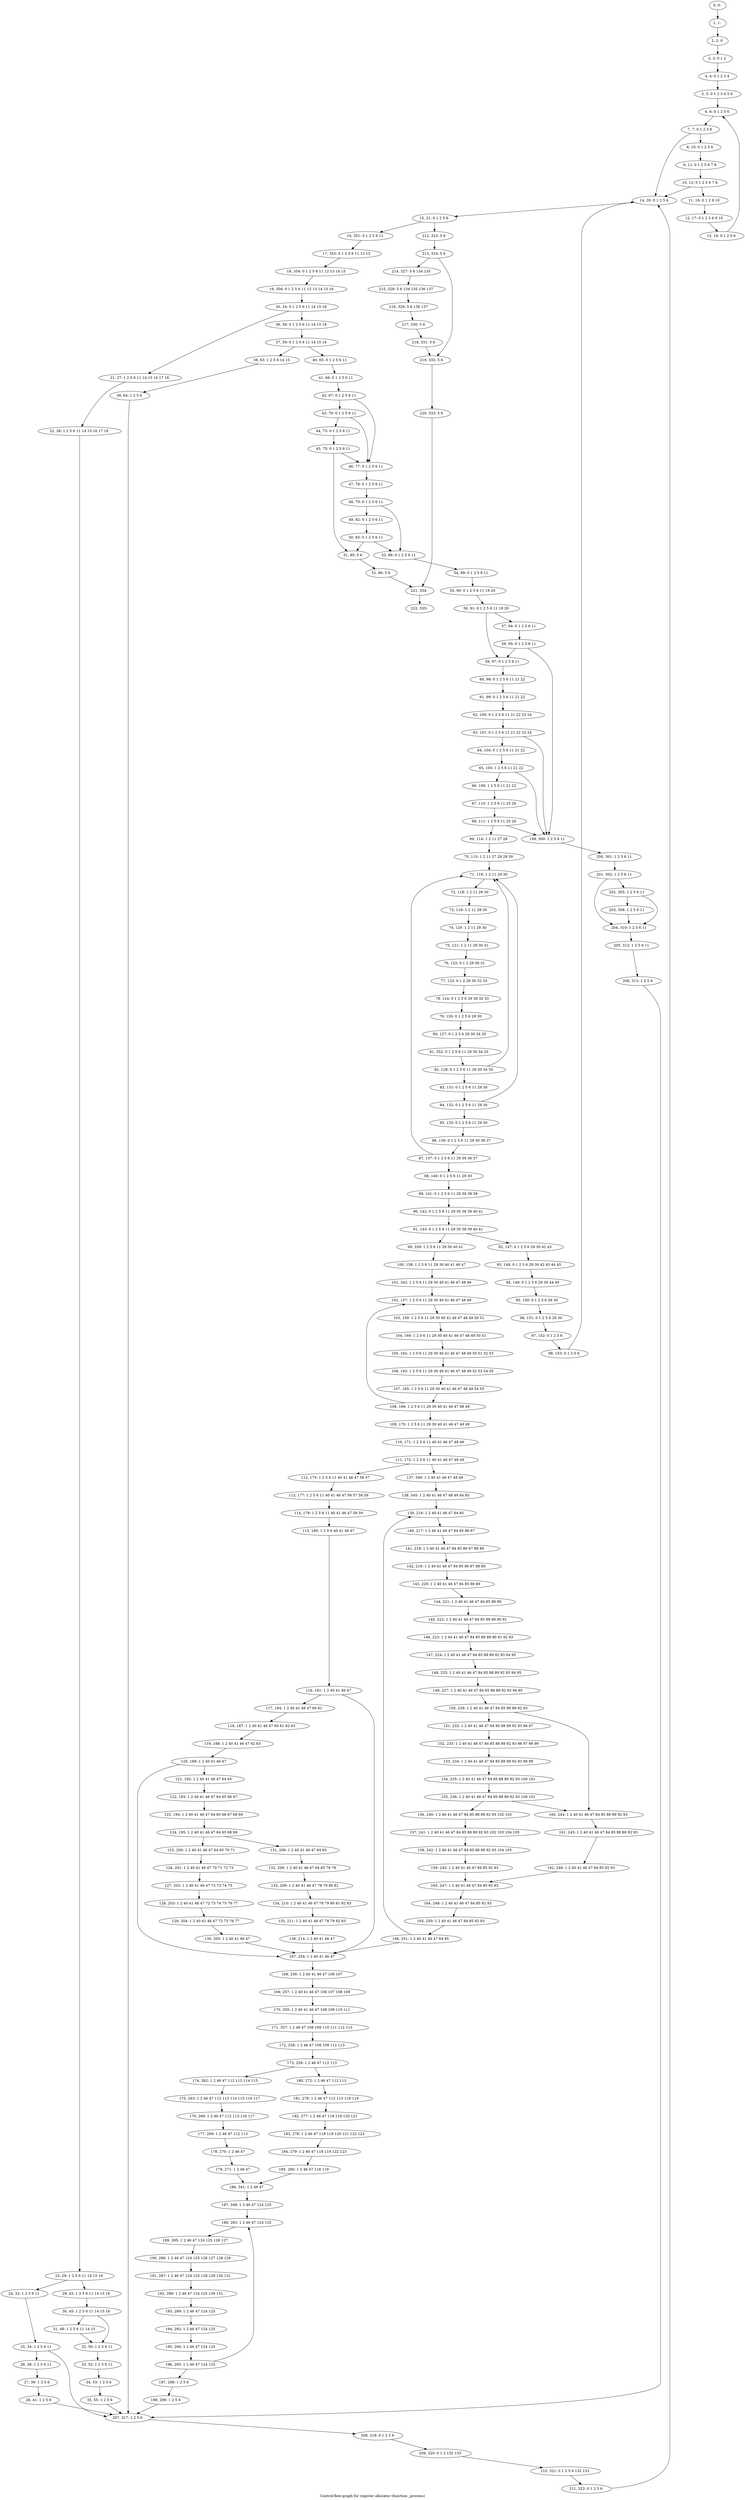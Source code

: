 digraph G {
graph [label="Control-flow-graph for register allocator (function _process)"]
0[label="0, 0: "];
1[label="1, 1: "];
2[label="2, 2: 0 "];
3[label="3, 3: 0 1 2 "];
4[label="4, 4: 0 1 2 3 4 "];
5[label="5, 5: 0 1 2 3 4 5 6 "];
6[label="6, 6: 0 1 2 5 6 "];
7[label="7, 7: 0 1 2 5 6 "];
8[label="8, 10: 0 1 2 5 6 "];
9[label="9, 11: 0 1 2 5 6 7 8 "];
10[label="10, 12: 0 1 2 5 6 7 8 "];
11[label="11, 16: 0 1 2 9 10 "];
12[label="12, 17: 0 1 2 5 6 9 10 "];
13[label="13, 18: 0 1 2 5 6 "];
14[label="14, 20: 0 1 2 5 6 "];
15[label="15, 21: 0 1 2 5 6 "];
16[label="16, 351: 0 1 2 5 6 11 "];
17[label="17, 353: 0 1 2 5 6 11 12 13 "];
18[label="18, 354: 0 1 2 5 6 11 12 13 14 15 "];
19[label="19, 356: 0 1 2 5 6 11 12 13 14 15 16 "];
20[label="20, 24: 0 1 2 5 6 11 14 15 16 "];
21[label="21, 27: 1 2 5 6 11 14 15 16 17 18 "];
22[label="22, 28: 1 2 5 6 11 14 15 16 17 18 "];
23[label="23, 29: 1 2 5 6 11 14 15 16 "];
24[label="24, 32: 1 2 5 6 11 "];
25[label="25, 34: 1 2 5 6 11 "];
26[label="26, 38: 1 2 5 6 11 "];
27[label="27, 39: 1 2 5 6 "];
28[label="28, 41: 1 2 5 6 "];
29[label="29, 42: 1 2 5 6 11 14 15 16 "];
30[label="30, 45: 1 2 5 6 11 14 15 16 "];
31[label="31, 49: 1 2 5 6 11 14 15 "];
32[label="32, 50: 1 2 5 6 11 "];
33[label="33, 52: 1 2 5 6 11 "];
34[label="34, 53: 1 2 5 6 "];
35[label="35, 55: 1 2 5 6 "];
36[label="36, 56: 0 1 2 5 6 11 14 15 16 "];
37[label="37, 59: 0 1 2 5 6 11 14 15 16 "];
38[label="38, 63: 1 2 5 6 14 15 "];
39[label="39, 64: 1 2 5 6 "];
40[label="40, 65: 0 1 2 5 6 11 "];
41[label="41, 66: 0 1 2 5 6 11 "];
42[label="42, 67: 0 1 2 5 6 11 "];
43[label="43, 70: 0 1 2 5 6 11 "];
44[label="44, 73: 0 1 2 5 6 11 "];
45[label="45, 75: 0 1 2 5 6 11 "];
46[label="46, 77: 0 1 2 5 6 11 "];
47[label="47, 78: 0 1 2 5 6 11 "];
48[label="48, 79: 0 1 2 5 6 11 "];
49[label="49, 82: 0 1 2 5 6 11 "];
50[label="50, 83: 0 1 2 5 6 11 "];
51[label="51, 85: 5 6 "];
52[label="52, 86: 5 6 "];
53[label="53, 88: 0 1 2 5 6 11 "];
54[label="54, 89: 0 1 2 5 6 11 "];
55[label="55, 90: 0 1 2 5 6 11 19 20 "];
56[label="56, 91: 0 1 2 5 6 11 19 20 "];
57[label="57, 94: 0 1 2 5 6 11 "];
58[label="58, 95: 0 1 2 5 6 11 "];
59[label="59, 97: 0 1 2 5 6 11 "];
60[label="60, 98: 0 1 2 5 6 11 21 22 "];
61[label="61, 99: 0 1 2 5 6 11 21 22 "];
62[label="62, 100: 0 1 2 5 6 11 21 22 23 24 "];
63[label="63, 101: 0 1 2 5 6 11 21 22 23 24 "];
64[label="64, 104: 0 1 2 5 6 11 21 22 "];
65[label="65, 105: 1 2 5 6 11 21 22 "];
66[label="66, 109: 1 2 5 6 11 21 22 "];
67[label="67, 110: 1 2 5 6 11 25 26 "];
68[label="68, 111: 1 2 5 6 11 25 26 "];
69[label="69, 114: 1 2 11 27 28 "];
70[label="70, 115: 1 2 11 27 28 29 30 "];
71[label="71, 116: 1 2 11 29 30 "];
72[label="72, 118: 1 2 11 29 30 "];
73[label="73, 119: 1 2 11 29 30 "];
74[label="74, 120: 1 2 11 29 30 "];
75[label="75, 121: 1 2 11 29 30 31 "];
76[label="76, 122: 0 1 2 29 30 31 "];
77[label="77, 123: 0 1 2 29 30 32 33 "];
78[label="78, 124: 0 1 2 5 6 29 30 32 33 "];
79[label="79, 126: 0 1 2 5 6 29 30 "];
80[label="80, 127: 0 1 2 5 6 29 30 34 35 "];
81[label="81, 352: 0 1 2 5 6 11 29 30 34 35 "];
82[label="82, 128: 0 1 2 5 6 11 29 30 34 35 "];
83[label="83, 131: 0 1 2 5 6 11 29 30 "];
84[label="84, 132: 0 1 2 5 6 11 29 30 "];
85[label="85, 135: 0 1 2 5 6 11 29 30 "];
86[label="86, 136: 0 1 2 5 6 11 29 30 36 37 "];
87[label="87, 137: 0 1 2 5 6 11 29 30 36 37 "];
88[label="88, 140: 0 1 2 5 6 11 29 30 "];
89[label="89, 141: 0 1 2 5 6 11 29 30 38 39 "];
90[label="90, 142: 0 1 2 5 6 11 29 30 38 39 40 41 "];
91[label="91, 143: 0 1 2 5 6 11 29 30 38 39 40 41 "];
92[label="92, 147: 0 1 2 5 6 29 30 42 43 "];
93[label="93, 148: 0 1 2 5 6 29 30 42 43 44 45 "];
94[label="94, 149: 0 1 2 5 6 29 30 44 45 "];
95[label="95, 150: 0 1 2 5 6 29 30 "];
96[label="96, 151: 0 1 2 5 6 29 30 "];
97[label="97, 152: 0 1 2 5 6 "];
98[label="98, 153: 0 1 2 5 6 "];
99[label="99, 339: 1 2 5 6 11 29 30 40 41 "];
100[label="100, 158: 1 2 5 6 11 29 30 40 41 46 47 "];
101[label="101, 342: 1 2 5 6 11 29 30 40 41 46 47 48 49 "];
102[label="102, 157: 1 2 5 6 11 29 30 40 41 46 47 48 49 "];
103[label="103, 159: 1 2 5 6 11 29 30 40 41 46 47 48 49 50 51 "];
104[label="104, 160: 1 2 5 6 11 29 30 40 41 46 47 48 49 50 51 "];
105[label="105, 162: 1 2 5 6 11 29 30 40 41 46 47 48 49 50 51 52 53 "];
106[label="106, 163: 1 2 5 6 11 29 30 40 41 46 47 48 49 52 53 54 55 "];
107[label="107, 165: 1 2 5 6 11 29 30 40 41 46 47 48 49 54 55 "];
108[label="108, 166: 1 2 5 6 11 29 30 40 41 46 47 48 49 "];
109[label="109, 170: 1 2 5 6 11 29 30 40 41 46 47 48 49 "];
110[label="110, 171: 1 2 5 6 11 40 41 46 47 48 49 "];
111[label="111, 172: 1 2 5 6 11 40 41 46 47 48 49 "];
112[label="112, 175: 1 2 5 6 11 40 41 46 47 56 57 "];
113[label="113, 177: 1 2 5 6 11 40 41 46 47 56 57 58 59 "];
114[label="114, 179: 1 2 5 6 11 40 41 46 47 58 59 "];
115[label="115, 180: 1 2 5 6 40 41 46 47 "];
116[label="116, 181: 1 2 40 41 46 47 "];
117[label="117, 184: 1 2 40 41 46 47 60 61 "];
118[label="118, 187: 1 2 40 41 46 47 60 61 62 63 "];
119[label="119, 188: 1 2 40 41 46 47 62 63 "];
120[label="120, 189: 1 2 40 41 46 47 "];
121[label="121, 192: 1 2 40 41 46 47 64 65 "];
122[label="122, 193: 1 2 40 41 46 47 64 65 66 67 "];
123[label="123, 194: 1 2 40 41 46 47 64 65 66 67 68 69 "];
124[label="124, 195: 1 2 40 41 46 47 64 65 68 69 "];
125[label="125, 200: 1 2 40 41 46 47 64 65 70 71 "];
126[label="126, 201: 1 2 40 41 46 47 70 71 72 73 "];
127[label="127, 202: 1 2 40 41 46 47 72 73 74 75 "];
128[label="128, 203: 1 2 40 41 46 47 72 73 74 75 76 77 "];
129[label="129, 204: 1 2 40 41 46 47 72 73 76 77 "];
130[label="130, 205: 1 2 40 41 46 47 "];
131[label="131, 206: 1 2 40 41 46 47 64 65 "];
132[label="132, 208: 1 2 40 41 46 47 64 65 78 79 "];
133[label="133, 209: 1 2 40 41 46 47 78 79 80 81 "];
134[label="134, 210: 1 2 40 41 46 47 78 79 80 81 82 83 "];
135[label="135, 211: 1 2 40 41 46 47 78 79 82 83 "];
136[label="136, 214: 1 2 40 41 46 47 "];
137[label="137, 340: 1 2 40 41 46 47 48 49 "];
138[label="138, 345: 1 2 40 41 46 47 48 49 84 85 "];
139[label="139, 216: 1 2 40 41 46 47 84 85 "];
140[label="140, 217: 1 2 40 41 46 47 84 85 86 87 "];
141[label="141, 218: 1 2 40 41 46 47 84 85 86 87 88 89 "];
142[label="142, 219: 1 2 40 41 46 47 84 85 86 87 88 89 "];
143[label="143, 220: 1 2 40 41 46 47 84 85 88 89 "];
144[label="144, 221: 1 2 40 41 46 47 84 85 88 89 "];
145[label="145, 222: 1 2 40 41 46 47 84 85 88 89 90 91 "];
146[label="146, 223: 1 2 40 41 46 47 84 85 88 89 90 91 92 93 "];
147[label="147, 224: 1 2 40 41 46 47 84 85 88 89 92 93 94 95 "];
148[label="148, 225: 1 2 40 41 46 47 84 85 88 89 92 93 94 95 "];
149[label="149, 227: 1 2 40 41 46 47 84 85 88 89 92 93 94 95 "];
150[label="150, 228: 1 2 40 41 46 47 84 85 88 89 92 93 "];
151[label="151, 232: 1 2 40 41 46 47 84 85 88 89 92 93 96 97 "];
152[label="152, 233: 1 2 40 41 46 47 84 85 88 89 92 93 96 97 98 99 "];
153[label="153, 234: 1 2 40 41 46 47 84 85 88 89 92 93 98 99 "];
154[label="154, 235: 1 2 40 41 46 47 84 85 88 89 92 93 100 101 "];
155[label="155, 236: 1 2 40 41 46 47 84 85 88 89 92 93 100 101 "];
156[label="156, 240: 1 2 40 41 46 47 84 85 88 89 92 93 102 103 "];
157[label="157, 241: 1 2 40 41 46 47 84 85 88 89 92 93 102 103 104 105 "];
158[label="158, 242: 1 2 40 41 46 47 84 85 88 89 92 93 104 105 "];
159[label="159, 243: 1 2 40 41 46 47 84 85 92 93 "];
160[label="160, 244: 1 2 40 41 46 47 84 85 88 89 92 93 "];
161[label="161, 245: 1 2 40 41 46 47 84 85 88 89 92 93 "];
162[label="162, 246: 1 2 40 41 46 47 84 85 92 93 "];
163[label="163, 247: 1 2 40 41 46 47 84 85 92 93 "];
164[label="164, 248: 1 2 40 41 46 47 84 85 92 93 "];
165[label="165, 250: 1 2 40 41 46 47 84 85 92 93 "];
166[label="166, 251: 1 2 40 41 46 47 84 85 "];
167[label="167, 254: 1 2 40 41 46 47 "];
168[label="168, 256: 1 2 40 41 46 47 106 107 "];
169[label="169, 257: 1 2 40 41 46 47 106 107 108 109 "];
170[label="170, 355: 1 2 40 41 46 47 108 109 110 111 "];
171[label="171, 357: 1 2 46 47 108 109 110 111 112 113 "];
172[label="172, 258: 1 2 46 47 108 109 112 113 "];
173[label="173, 259: 1 2 46 47 112 113 "];
174[label="174, 262: 1 2 46 47 112 113 114 115 "];
175[label="175, 263: 1 2 46 47 112 113 114 115 116 117 "];
176[label="176, 268: 1 2 46 47 112 113 116 117 "];
177[label="177, 269: 1 2 46 47 112 113 "];
178[label="178, 270: 1 2 46 47 "];
179[label="179, 271: 1 2 46 47 "];
180[label="180, 272: 1 2 46 47 112 113 "];
181[label="181, 276: 1 2 46 47 112 113 118 119 "];
182[label="182, 277: 1 2 46 47 118 119 120 121 "];
183[label="183, 278: 1 2 46 47 118 119 120 121 122 123 "];
184[label="184, 279: 1 2 46 47 118 119 122 123 "];
185[label="185, 280: 1 2 46 47 118 119 "];
186[label="186, 341: 1 2 46 47 "];
187[label="187, 348: 1 2 46 47 124 125 "];
188[label="188, 283: 1 2 46 47 124 125 "];
189[label="189, 285: 1 2 46 47 124 125 126 127 "];
190[label="190, 286: 1 2 46 47 124 125 126 127 128 129 "];
191[label="191, 287: 1 2 46 47 124 125 128 129 130 131 "];
192[label="192, 288: 1 2 46 47 124 125 130 131 "];
193[label="193, 289: 1 2 46 47 124 125 "];
194[label="194, 292: 1 2 46 47 124 125 "];
195[label="195, 294: 1 2 46 47 124 125 "];
196[label="196, 295: 1 2 46 47 124 125 "];
197[label="197, 298: 1 2 5 6 "];
198[label="198, 299: 1 2 5 6 "];
199[label="199, 300: 1 2 5 6 11 "];
200[label="200, 301: 1 2 5 6 11 "];
201[label="201, 302: 1 2 5 6 11 "];
202[label="202, 305: 1 2 5 6 11 "];
203[label="203, 308: 1 2 5 6 11 "];
204[label="204, 310: 1 2 5 6 11 "];
205[label="205, 312: 1 2 5 6 11 "];
206[label="206, 313: 1 2 5 6 "];
207[label="207, 317: 1 2 5 6 "];
208[label="208, 318: 0 1 2 5 6 "];
209[label="209, 320: 0 1 2 132 133 "];
210[label="210, 321: 0 1 2 5 6 132 133 "];
211[label="211, 322: 0 1 2 5 6 "];
212[label="212, 323: 5 6 "];
213[label="213, 324: 5 6 "];
214[label="214, 327: 5 6 134 135 "];
215[label="215, 328: 5 6 134 135 136 137 "];
216[label="216, 329: 5 6 136 137 "];
217[label="217, 330: 5 6 "];
218[label="218, 331: 5 6 "];
219[label="219, 332: 5 6 "];
220[label="220, 333: 5 6 "];
221[label="221, 334: "];
222[label="222, 335: "];
0->1 ;
1->2 ;
2->3 ;
3->4 ;
4->5 ;
5->6 ;
6->7 ;
7->8 ;
7->14 ;
8->9 ;
9->10 ;
10->11 ;
10->14 ;
11->12 ;
12->13 ;
13->6 ;
14->15 ;
15->16 ;
15->212 ;
16->17 ;
17->18 ;
18->19 ;
19->20 ;
20->21 ;
20->36 ;
21->22 ;
22->23 ;
23->24 ;
23->29 ;
24->25 ;
25->26 ;
25->207 ;
26->27 ;
27->28 ;
28->207 ;
29->30 ;
30->31 ;
30->32 ;
31->32 ;
32->33 ;
33->34 ;
34->35 ;
35->207 ;
36->37 ;
37->38 ;
37->40 ;
38->39 ;
39->207 ;
40->41 ;
41->42 ;
42->43 ;
42->46 ;
43->44 ;
43->46 ;
44->45 ;
45->46 ;
45->51 ;
46->47 ;
47->48 ;
48->49 ;
48->53 ;
49->50 ;
50->51 ;
50->53 ;
51->52 ;
52->221 ;
53->54 ;
54->55 ;
55->56 ;
56->57 ;
56->59 ;
57->58 ;
58->59 ;
58->199 ;
59->60 ;
60->61 ;
61->62 ;
62->63 ;
63->64 ;
63->199 ;
64->65 ;
65->66 ;
65->199 ;
66->67 ;
67->68 ;
68->69 ;
68->199 ;
69->70 ;
70->71 ;
71->72 ;
72->73 ;
73->74 ;
74->75 ;
75->76 ;
76->77 ;
77->78 ;
78->79 ;
79->80 ;
80->81 ;
81->82 ;
82->83 ;
82->71 ;
83->84 ;
84->85 ;
84->71 ;
85->86 ;
86->87 ;
87->88 ;
87->71 ;
88->89 ;
89->90 ;
90->91 ;
91->92 ;
91->99 ;
92->93 ;
93->94 ;
94->95 ;
95->96 ;
96->97 ;
97->98 ;
98->14 ;
99->100 ;
100->101 ;
101->102 ;
102->103 ;
103->104 ;
104->105 ;
105->106 ;
106->107 ;
107->108 ;
108->109 ;
108->102 ;
109->110 ;
110->111 ;
111->112 ;
111->137 ;
112->113 ;
113->114 ;
114->115 ;
115->116 ;
116->117 ;
116->167 ;
117->118 ;
118->119 ;
119->120 ;
120->121 ;
120->167 ;
121->122 ;
122->123 ;
123->124 ;
124->125 ;
124->131 ;
125->126 ;
126->127 ;
127->128 ;
128->129 ;
129->130 ;
130->167 ;
131->132 ;
132->133 ;
133->134 ;
134->135 ;
135->136 ;
136->167 ;
137->138 ;
138->139 ;
139->140 ;
140->141 ;
141->142 ;
142->143 ;
143->144 ;
144->145 ;
145->146 ;
146->147 ;
147->148 ;
148->149 ;
149->150 ;
150->151 ;
150->160 ;
151->152 ;
152->153 ;
153->154 ;
154->155 ;
155->156 ;
155->160 ;
156->157 ;
157->158 ;
158->159 ;
159->163 ;
160->161 ;
161->162 ;
162->163 ;
163->164 ;
164->165 ;
165->166 ;
166->167 ;
166->139 ;
167->168 ;
168->169 ;
169->170 ;
170->171 ;
171->172 ;
172->173 ;
173->174 ;
173->180 ;
174->175 ;
175->176 ;
176->177 ;
177->178 ;
178->179 ;
179->186 ;
180->181 ;
181->182 ;
182->183 ;
183->184 ;
184->185 ;
185->186 ;
186->187 ;
187->188 ;
188->189 ;
189->190 ;
190->191 ;
191->192 ;
192->193 ;
193->194 ;
194->195 ;
195->196 ;
196->197 ;
196->188 ;
197->198 ;
198->207 ;
199->200 ;
200->201 ;
201->202 ;
201->204 ;
202->203 ;
202->204 ;
203->204 ;
204->205 ;
205->206 ;
206->207 ;
207->208 ;
208->209 ;
209->210 ;
210->211 ;
211->14 ;
212->213 ;
213->214 ;
213->219 ;
214->215 ;
215->216 ;
216->217 ;
217->218 ;
218->219 ;
219->220 ;
220->221 ;
221->222 ;
}
